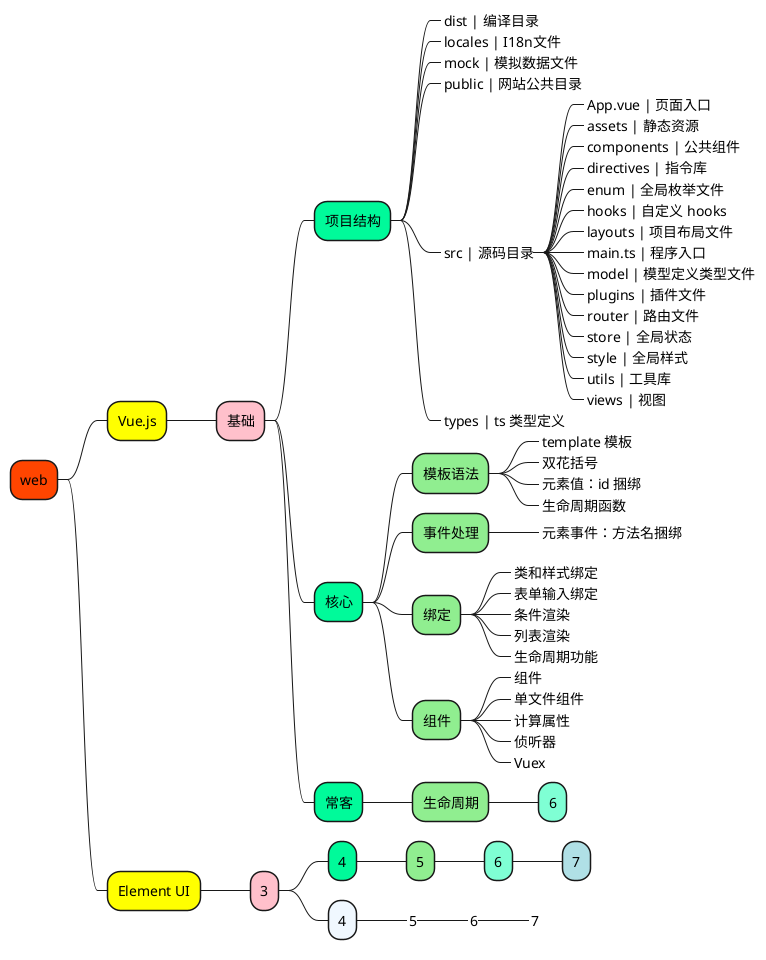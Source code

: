 @startmindmap

+[#OrangeRed] web

++[#yellow] Vue.js

+++[#Pink] 基础

++++[#MediumSpringGreen] 项目结构
+++++[#LightGreen]_ dist | 编译目录
+++++[#LightGreen]_ locales | I18n文件
+++++[#LightGreen]_ mock | 模拟数据文件
+++++[#LightGreen]_ public | 网站公共目录
+++++[#LightGreen]_ src | 源码目录
++++++[#Aquamarine]_ App.vue | 页面入口
++++++[#Aquamarine]_ assets | 静态资源
++++++[#Aquamarine]_ components | 公共组件
++++++[#Aquamarine]_ directives | 指令库
++++++[#Aquamarine]_ enum | 全局枚举文件
++++++[#Aquamarine]_ hooks | 自定义 hooks
++++++[#Aquamarine]_ layouts | 项目布局文件
++++++[#Aquamarine]_ main.ts | 程序入口
++++++[#Aquamarine]_ model | 模型定义类型文件
++++++[#Aquamarine]_ plugins | 插件文件
++++++[#Aquamarine]_ router | 路由文件
++++++[#Aquamarine]_ store | 全局状态
++++++[#Aquamarine]_ style | 全局样式
++++++[#Aquamarine]_ utils | 工具库
++++++[#Aquamarine]_ views | 视图
+++++[#LightGreen]_ types | ts 类型定义


++++[#MediumSpringGreen] 核心

+++++[#LightGreen] 模板语法
++++++[#Aquamarine]_ template 模板
++++++[#Aquamarine]_ 双花括号
++++++[#Aquamarine]_ 元素值：id 捆绑
++++++[#Aquamarine]_ 生命周期函数

+++++[#LightGreen] 事件处理
++++++[#Aquamarine]_ 元素事件：方法名捆绑

+++++[#LightGreen] 绑定
++++++[#Aquamarine]_ 类和样式绑定
++++++[#Aquamarine]_ 表单输入绑定
++++++[#Aquamarine]_ 条件渲染
++++++[#Aquamarine]_ 列表渲染
++++++[#Aquamarine]_ 生命周期功能

+++++[#LightGreen] 组件
++++++[#Aquamarine]_ 组件
++++++[#Aquamarine]_ 单文件组件
++++++[#Aquamarine]_ 计算属性
++++++[#Aquamarine]_ 侦听器
++++++[#Aquamarine]_ Vuex





++++[#MediumSpringGreen] 常客

+++++[#LightGreen] 生命周期
++++++[#Aquamarine] 6

++[#yellow] Element UI

+++[#Pink] 3

++++[#MediumSpringGreen] 4

+++++[#LightGreen] 5
++++++[#Aquamarine] 6
+++++++[#PowderBlue] 7

++++[#AliceBlue] 4
+++++[#GhostWhite]_ 5
++++++[#PowderBlue]_ 6
+++++++[#PowderBlue]_ 7


@endmindmap